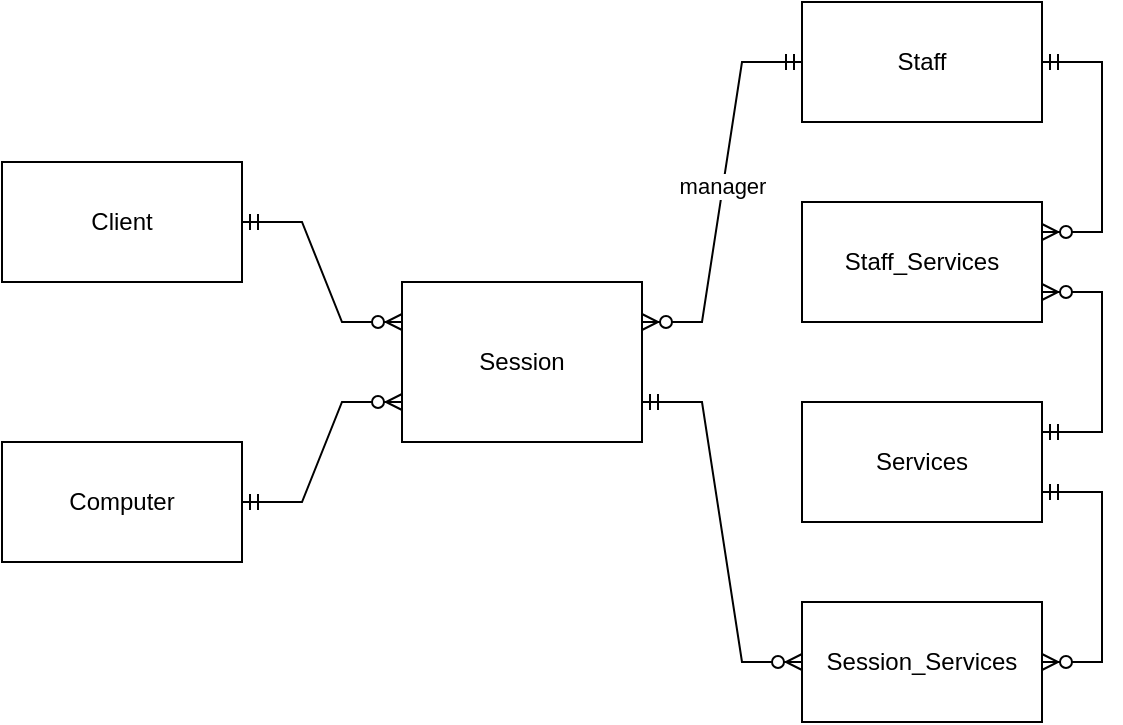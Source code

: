 <mxfile version="26.2.6">
  <diagram name="Страница — 1" id="1MgrPzdKkbRI51HEfGhu">
    <mxGraphModel dx="1007" dy="549" grid="1" gridSize="10" guides="1" tooltips="1" connect="1" arrows="1" fold="1" page="1" pageScale="1" pageWidth="827" pageHeight="1169" math="0" shadow="0">
      <root>
        <mxCell id="0" />
        <mxCell id="1" parent="0" />
        <mxCell id="vWppD2Cm0JgiUT2CY3aQ-1" value="Computer" style="rounded=0;whiteSpace=wrap;html=1;direction=east;" parent="1" vertex="1">
          <mxGeometry x="160" y="400" width="120" height="60" as="geometry" />
        </mxCell>
        <mxCell id="vWppD2Cm0JgiUT2CY3aQ-2" value="Client" style="rounded=0;whiteSpace=wrap;html=1;rotation=0;" parent="1" vertex="1">
          <mxGeometry x="160" y="260" width="120" height="60" as="geometry" />
        </mxCell>
        <mxCell id="vWppD2Cm0JgiUT2CY3aQ-3" value="Staff" style="rounded=0;whiteSpace=wrap;html=1;" parent="1" vertex="1">
          <mxGeometry x="560" y="180" width="120" height="60" as="geometry" />
        </mxCell>
        <mxCell id="vWppD2Cm0JgiUT2CY3aQ-4" value="Session" style="rounded=0;whiteSpace=wrap;html=1;" parent="1" vertex="1">
          <mxGeometry x="360" y="320" width="120" height="80" as="geometry" />
        </mxCell>
        <mxCell id="vWppD2Cm0JgiUT2CY3aQ-7" value="Services" style="rounded=0;whiteSpace=wrap;html=1;" parent="1" vertex="1">
          <mxGeometry x="560" y="380" width="120" height="60" as="geometry" />
        </mxCell>
        <mxCell id="vWppD2Cm0JgiUT2CY3aQ-12" value="" style="edgeStyle=entityRelationEdgeStyle;fontSize=12;html=1;endArrow=ERzeroToMany;startArrow=ERmandOne;rounded=0;exitX=1;exitY=0.75;exitDx=0;exitDy=0;entryX=1;entryY=0.5;entryDx=0;entryDy=0;" parent="1" source="vWppD2Cm0JgiUT2CY3aQ-7" target="QjGo3GWUSHBO5ycWlYxt-2" edge="1">
          <mxGeometry width="100" height="100" relative="1" as="geometry">
            <mxPoint x="480" y="569.67" as="sourcePoint" />
            <mxPoint x="530" y="640" as="targetPoint" />
            <Array as="points">
              <mxPoint x="500" y="590" />
              <mxPoint x="520" y="419.67" />
            </Array>
          </mxGeometry>
        </mxCell>
        <mxCell id="QjGo3GWUSHBO5ycWlYxt-2" value="Session_Services" style="rounded=0;whiteSpace=wrap;html=1;" vertex="1" parent="1">
          <mxGeometry x="560" y="480" width="120" height="60" as="geometry" />
        </mxCell>
        <mxCell id="QjGo3GWUSHBO5ycWlYxt-3" value="Staff_Services" style="rounded=0;whiteSpace=wrap;html=1;" vertex="1" parent="1">
          <mxGeometry x="560" y="280" width="120" height="60" as="geometry" />
        </mxCell>
        <mxCell id="QjGo3GWUSHBO5ycWlYxt-14" value="" style="edgeStyle=entityRelationEdgeStyle;fontSize=12;html=1;endArrow=ERzeroToMany;startArrow=ERmandOne;rounded=0;entryX=0;entryY=0.75;entryDx=0;entryDy=0;exitX=1;exitY=0.5;exitDx=0;exitDy=0;" edge="1" parent="1" source="vWppD2Cm0JgiUT2CY3aQ-1" target="vWppD2Cm0JgiUT2CY3aQ-4">
          <mxGeometry width="100" height="100" relative="1" as="geometry">
            <mxPoint x="320" y="540" as="sourcePoint" />
            <mxPoint x="420" y="440" as="targetPoint" />
          </mxGeometry>
        </mxCell>
        <mxCell id="QjGo3GWUSHBO5ycWlYxt-15" value="" style="edgeStyle=entityRelationEdgeStyle;fontSize=12;html=1;endArrow=ERzeroToMany;startArrow=ERmandOne;rounded=0;entryX=0;entryY=0.25;entryDx=0;entryDy=0;exitX=1;exitY=0.5;exitDx=0;exitDy=0;" edge="1" parent="1" source="vWppD2Cm0JgiUT2CY3aQ-2" target="vWppD2Cm0JgiUT2CY3aQ-4">
          <mxGeometry width="100" height="100" relative="1" as="geometry">
            <mxPoint x="270" y="370" as="sourcePoint" />
            <mxPoint x="370" y="270" as="targetPoint" />
          </mxGeometry>
        </mxCell>
        <mxCell id="QjGo3GWUSHBO5ycWlYxt-16" value="" style="edgeStyle=entityRelationEdgeStyle;fontSize=12;html=1;endArrow=ERzeroToMany;startArrow=ERmandOne;rounded=0;entryX=1;entryY=0.25;entryDx=0;entryDy=0;" edge="1" parent="1" source="vWppD2Cm0JgiUT2CY3aQ-3" target="vWppD2Cm0JgiUT2CY3aQ-4">
          <mxGeometry width="100" height="100" relative="1" as="geometry">
            <mxPoint x="450" y="510" as="sourcePoint" />
            <mxPoint x="550" y="410" as="targetPoint" />
          </mxGeometry>
        </mxCell>
        <mxCell id="QjGo3GWUSHBO5ycWlYxt-22" value="manager" style="edgeLabel;html=1;align=center;verticalAlign=middle;resizable=0;points=[];rotation=0;" vertex="1" connectable="0" parent="QjGo3GWUSHBO5ycWlYxt-16">
          <mxGeometry x="-0.038" y="2" relative="1" as="geometry">
            <mxPoint x="-3" as="offset" />
          </mxGeometry>
        </mxCell>
        <mxCell id="QjGo3GWUSHBO5ycWlYxt-17" value="" style="edgeStyle=entityRelationEdgeStyle;fontSize=12;html=1;endArrow=ERzeroToMany;startArrow=ERmandOne;rounded=0;entryX=1;entryY=0.25;entryDx=0;entryDy=0;" edge="1" parent="1" source="vWppD2Cm0JgiUT2CY3aQ-3" target="QjGo3GWUSHBO5ycWlYxt-3">
          <mxGeometry width="100" height="100" relative="1" as="geometry">
            <mxPoint x="500" y="530" as="sourcePoint" />
            <mxPoint x="600" y="430" as="targetPoint" />
            <Array as="points">
              <mxPoint x="700" y="310" />
              <mxPoint x="700" y="320" />
            </Array>
          </mxGeometry>
        </mxCell>
        <mxCell id="QjGo3GWUSHBO5ycWlYxt-18" value="" style="edgeStyle=entityRelationEdgeStyle;fontSize=12;html=1;endArrow=ERzeroToMany;startArrow=ERmandOne;rounded=0;entryX=1;entryY=0.75;entryDx=0;entryDy=0;exitX=1;exitY=0.25;exitDx=0;exitDy=0;" edge="1" parent="1" source="vWppD2Cm0JgiUT2CY3aQ-7" target="QjGo3GWUSHBO5ycWlYxt-3">
          <mxGeometry width="100" height="100" relative="1" as="geometry">
            <mxPoint x="680" y="580" as="sourcePoint" />
            <mxPoint x="780" y="480" as="targetPoint" />
          </mxGeometry>
        </mxCell>
        <mxCell id="QjGo3GWUSHBO5ycWlYxt-20" value="" style="edgeStyle=entityRelationEdgeStyle;fontSize=12;html=1;endArrow=ERzeroToMany;startArrow=ERmandOne;rounded=0;entryX=0;entryY=0.5;entryDx=0;entryDy=0;exitX=1;exitY=0.75;exitDx=0;exitDy=0;" edge="1" parent="1" source="vWppD2Cm0JgiUT2CY3aQ-4" target="QjGo3GWUSHBO5ycWlYxt-2">
          <mxGeometry width="100" height="100" relative="1" as="geometry">
            <mxPoint x="510" y="600" as="sourcePoint" />
            <mxPoint x="510" y="425.82" as="targetPoint" />
          </mxGeometry>
        </mxCell>
      </root>
    </mxGraphModel>
  </diagram>
</mxfile>
